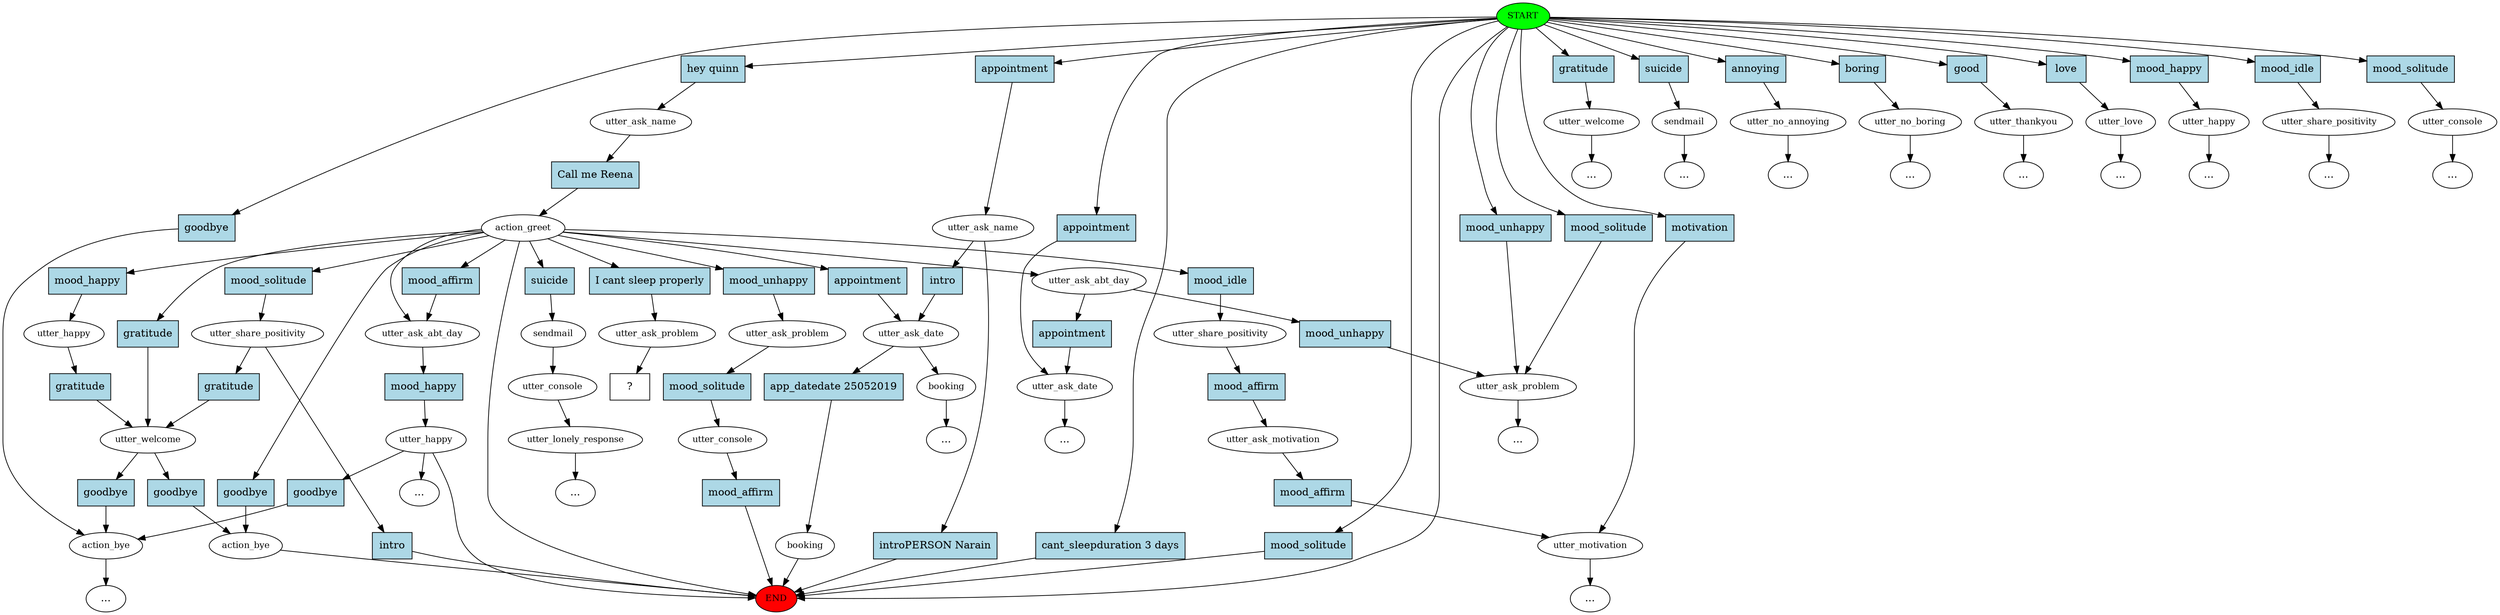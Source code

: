 digraph  {
0 [class="start active", fillcolor=green, fontsize=12, label=START, style=filled];
"-1" [class=end, fillcolor=red, fontsize=12, label=END, style=filled];
1 [class=active, fontsize=12, label=utter_ask_name];
2 [class=active, fontsize=12, label=action_greet];
3 [class="", fontsize=12, label=action_bye];
4 [class="", fontsize=12, label=utter_ask_problem];
5 [class="", fontsize=12, label=utter_motivation];
6 [class="", fontsize=12, label=utter_welcome];
"-6" [class=ellipsis, label="..."];
7 [class="", fontsize=12, label=sendmail];
8 [class="", fontsize=12, label=utter_ask_date];
9 [class="", fontsize=12, label=utter_no_annoying];
"-9" [class=ellipsis, label="..."];
10 [class="", fontsize=12, label=utter_no_boring];
"-10" [class=ellipsis, label="..."];
11 [class="", fontsize=12, label=utter_thankyou];
"-11" [class=ellipsis, label="..."];
12 [class="", fontsize=12, label=utter_love];
"-12" [class=ellipsis, label="..."];
13 [class="", fontsize=12, label=utter_ask_name];
14 [class="", fontsize=12, label=utter_ask_date];
15 [class="", fontsize=12, label=booking];
"-13" [class=ellipsis, label="..."];
19 [class="", fontsize=12, label=utter_ask_abt_day];
20 [class="", fontsize=12, label=utter_happy];
23 [class="", fontsize=12, label=utter_share_positivity];
26 [class="", fontsize=12, label=utter_welcome];
27 [class="", fontsize=12, label=action_bye];
30 [class="", fontsize=12, label=utter_happy];
"-17" [class=ellipsis, label="..."];
44 [class="", fontsize=12, label=utter_share_positivity];
45 [class="", fontsize=12, label=utter_ask_motivation];
49 [class="", fontsize=12, label=utter_ask_problem];
50 [class="", fontsize=12, label=utter_console];
53 [class="", fontsize=12, label=utter_ask_abt_day];
"-21" [class=ellipsis, label="..."];
60 [class="", fontsize=12, label=utter_happy];
62 [class="", fontsize=12, label=utter_share_positivity];
"-24" [class=ellipsis, label="..."];
63 [class="", fontsize=12, label=utter_console];
"-28" [class=ellipsis, label="..."];
"-33" [class=ellipsis, label="..."];
"-34" [class=ellipsis, label="..."];
"-37" [class=ellipsis, label="..."];
"-38" [class=ellipsis, label="..."];
86 [class="", fontsize=12, label=sendmail];
87 [class="", fontsize=12, label=utter_console];
88 [class="", fontsize=12, label=utter_lonely_response];
"-39" [class=ellipsis, label="..."];
93 [class="", fontsize=12, label=booking];
"-40" [class=ellipsis, label="..."];
97 [class=active, fontsize=12, label=utter_ask_problem];
98 [class="intent dashed active", label="  ?  ", shape=rect];
99 [class="intent active", fillcolor=lightblue, label="hey quinn", shape=rect, style=filled];
100 [class=intent, fillcolor=lightblue, label=goodbye, shape=rect, style=filled];
101 [class=intent, fillcolor=lightblue, label=mood_unhappy, shape=rect, style=filled];
102 [class=intent, fillcolor=lightblue, label=mood_solitude, shape=rect, style=filled];
103 [class=intent, fillcolor=lightblue, label=motivation, shape=rect, style=filled];
104 [class=intent, fillcolor=lightblue, label=gratitude, shape=rect, style=filled];
105 [class=intent, fillcolor=lightblue, label=suicide, shape=rect, style=filled];
106 [class=intent, fillcolor=lightblue, label=appointment, shape=rect, style=filled];
107 [class=intent, fillcolor=lightblue, label=annoying, shape=rect, style=filled];
108 [class=intent, fillcolor=lightblue, label=boring, shape=rect, style=filled];
109 [class=intent, fillcolor=lightblue, label=good, shape=rect, style=filled];
110 [class=intent, fillcolor=lightblue, label=love, shape=rect, style=filled];
111 [class=intent, fillcolor=lightblue, label=appointment, shape=rect, style=filled];
112 [class=intent, fillcolor=lightblue, label="cant_sleepduration 3 days", shape=rect, style=filled];
113 [class=intent, fillcolor=lightblue, label=mood_solitude, shape=rect, style=filled];
114 [class=intent, fillcolor=lightblue, label=mood_happy, shape=rect, style=filled];
115 [class=intent, fillcolor=lightblue, label=mood_idle, shape=rect, style=filled];
116 [class=intent, fillcolor=lightblue, label=mood_solitude, shape=rect, style=filled];
117 [class="intent active", fillcolor=lightblue, label="Call me Reena", shape=rect, style=filled];
118 [class=intent, fillcolor=lightblue, label=mood_affirm, shape=rect, style=filled];
119 [class=intent, fillcolor=lightblue, label=mood_solitude, shape=rect, style=filled];
120 [class=intent, fillcolor=lightblue, label=gratitude, shape=rect, style=filled];
121 [class=intent, fillcolor=lightblue, label=mood_happy, shape=rect, style=filled];
122 [class=intent, fillcolor=lightblue, label=mood_idle, shape=rect, style=filled];
123 [class=intent, fillcolor=lightblue, label=mood_unhappy, shape=rect, style=filled];
124 [class=intent, fillcolor=lightblue, label=suicide, shape=rect, style=filled];
125 [class="intent active", fillcolor=lightblue, label="I cant sleep properly", shape=rect, style=filled];
126 [class=intent, fillcolor=lightblue, label=appointment, shape=rect, style=filled];
127 [class=intent, fillcolor=lightblue, label=goodbye, shape=rect, style=filled];
128 [class=intent, fillcolor=lightblue, label=intro, shape=rect, style=filled];
129 [class=intent, fillcolor=lightblue, label="introPERSON Narain", shape=rect, style=filled];
130 [class=intent, fillcolor=lightblue, label="app_datedate 25052019", shape=rect, style=filled];
131 [class=intent, fillcolor=lightblue, label=mood_happy, shape=rect, style=filled];
132 [class=intent, fillcolor=lightblue, label=goodbye, shape=rect, style=filled];
133 [class=intent, fillcolor=lightblue, label=intro, shape=rect, style=filled];
134 [class=intent, fillcolor=lightblue, label=gratitude, shape=rect, style=filled];
135 [class=intent, fillcolor=lightblue, label=goodbye, shape=rect, style=filled];
136 [class=intent, fillcolor=lightblue, label=goodbye, shape=rect, style=filled];
137 [class=intent, fillcolor=lightblue, label=gratitude, shape=rect, style=filled];
138 [class=intent, fillcolor=lightblue, label=mood_affirm, shape=rect, style=filled];
139 [class=intent, fillcolor=lightblue, label=mood_affirm, shape=rect, style=filled];
140 [class=intent, fillcolor=lightblue, label=mood_solitude, shape=rect, style=filled];
141 [class=intent, fillcolor=lightblue, label=mood_affirm, shape=rect, style=filled];
142 [class=intent, fillcolor=lightblue, label=mood_unhappy, shape=rect, style=filled];
143 [class=intent, fillcolor=lightblue, label=appointment, shape=rect, style=filled];
0 -> "-1"  [class="", key=NONE, label=""];
0 -> 99  [class=active, key=0];
0 -> 100  [class="", key=0];
0 -> 101  [class="", key=0];
0 -> 102  [class="", key=0];
0 -> 103  [class="", key=0];
0 -> 104  [class="", key=0];
0 -> 105  [class="", key=0];
0 -> 106  [class="", key=0];
0 -> 107  [class="", key=0];
0 -> 108  [class="", key=0];
0 -> 109  [class="", key=0];
0 -> 110  [class="", key=0];
0 -> 111  [class="", key=0];
0 -> 112  [class="", key=0];
0 -> 113  [class="", key=0];
0 -> 114  [class="", key=0];
0 -> 115  [class="", key=0];
0 -> 116  [class="", key=0];
1 -> 117  [class=active, key=0];
2 -> "-1"  [class="", key=NONE, label=""];
2 -> 19  [class="", key=NONE, label=""];
2 -> 53  [class="", key=NONE, label=""];
2 -> 118  [class="", key=0];
2 -> 119  [class="", key=0];
2 -> 120  [class="", key=0];
2 -> 121  [class="", key=0];
2 -> 122  [class="", key=0];
2 -> 123  [class="", key=0];
2 -> 124  [class="", key=0];
2 -> 125  [class=active, key=0];
2 -> 126  [class="", key=0];
2 -> 127  [class="", key=0];
3 -> "-37"  [class="", key=NONE, label=""];
4 -> "-40"  [class="", key=NONE, label=""];
5 -> "-28"  [class="", key=NONE, label=""];
6 -> "-6"  [class="", key=NONE, label=""];
7 -> "-21"  [class="", key=NONE, label=""];
8 -> "-38"  [class="", key=NONE, label=""];
9 -> "-9"  [class="", key=NONE, label=""];
10 -> "-10"  [class="", key=NONE, label=""];
11 -> "-11"  [class="", key=NONE, label=""];
12 -> "-12"  [class="", key=NONE, label=""];
13 -> 128  [class="", key=0];
13 -> 129  [class="", key=0];
14 -> 15  [class="", key=NONE, label=""];
14 -> 130  [class="", key=0];
15 -> "-13"  [class="", key=NONE, label=""];
19 -> 131  [class="", key=0];
20 -> "-1"  [class="", key=NONE, label=""];
20 -> "-17"  [class="", key=NONE, label=""];
20 -> 132  [class="", key=0];
23 -> 133  [class="", key=0];
23 -> 134  [class="", key=0];
26 -> 135  [class="", key=0];
26 -> 136  [class="", key=0];
27 -> "-1"  [class="", key=NONE, label=""];
30 -> 137  [class="", key=0];
44 -> 138  [class="", key=0];
45 -> 139  [class="", key=0];
49 -> 140  [class="", key=0];
50 -> 141  [class="", key=0];
53 -> 142  [class="", key=0];
53 -> 143  [class="", key=0];
60 -> "-34"  [class="", key=NONE, label=""];
62 -> "-24"  [class="", key=NONE, label=""];
63 -> "-33"  [class="", key=NONE, label=""];
86 -> 87  [class="", key=NONE, label=""];
87 -> 88  [class="", key=NONE, label=""];
88 -> "-39"  [class="", key=NONE, label=""];
93 -> "-1"  [class="", key=NONE, label=""];
97 -> 98  [class=active, key=NONE, label=""];
99 -> 1  [class=active, key=0];
100 -> 3  [class="", key=0];
101 -> 4  [class="", key=0];
102 -> 4  [class="", key=0];
103 -> 5  [class="", key=0];
104 -> 6  [class="", key=0];
105 -> 7  [class="", key=0];
106 -> 8  [class="", key=0];
107 -> 9  [class="", key=0];
108 -> 10  [class="", key=0];
109 -> 11  [class="", key=0];
110 -> 12  [class="", key=0];
111 -> 13  [class="", key=0];
112 -> "-1"  [class="", key=0];
113 -> "-1"  [class="", key=0];
114 -> 60  [class="", key=0];
115 -> 62  [class="", key=0];
116 -> 63  [class="", key=0];
117 -> 2  [class=active, key=0];
118 -> 19  [class="", key=0];
119 -> 23  [class="", key=0];
120 -> 26  [class="", key=0];
121 -> 30  [class="", key=0];
122 -> 44  [class="", key=0];
123 -> 49  [class="", key=0];
124 -> 86  [class="", key=0];
125 -> 97  [class=active, key=0];
126 -> 14  [class="", key=0];
127 -> 27  [class="", key=0];
128 -> 14  [class="", key=0];
129 -> "-1"  [class="", key=0];
130 -> 93  [class="", key=0];
131 -> 20  [class="", key=0];
132 -> 3  [class="", key=0];
133 -> "-1"  [class="", key=0];
134 -> 26  [class="", key=0];
135 -> 27  [class="", key=0];
136 -> 3  [class="", key=0];
137 -> 26  [class="", key=0];
138 -> 45  [class="", key=0];
139 -> 5  [class="", key=0];
140 -> 50  [class="", key=0];
141 -> "-1"  [class="", key=0];
142 -> 4  [class="", key=0];
143 -> 8  [class="", key=0];
}
